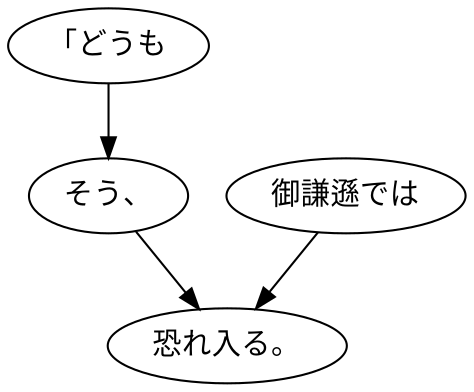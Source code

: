 digraph graph5893 {
	node0 [label="「どうも"];
	node1 [label="そう、"];
	node2 [label="御謙遜では"];
	node3 [label="恐れ入る。"];
	node0 -> node1;
	node1 -> node3;
	node2 -> node3;
}
